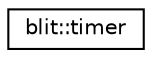 digraph "Graphical Class Hierarchy"
{
  edge [fontname="Helvetica",fontsize="10",labelfontname="Helvetica",labelfontsize="10"];
  node [fontname="Helvetica",fontsize="10",shape=record];
  rankdir="LR";
  Node0 [label="blit::timer",height=0.2,width=0.4,color="black", fillcolor="white", style="filled",URL="$structblit_1_1timer.html"];
}
